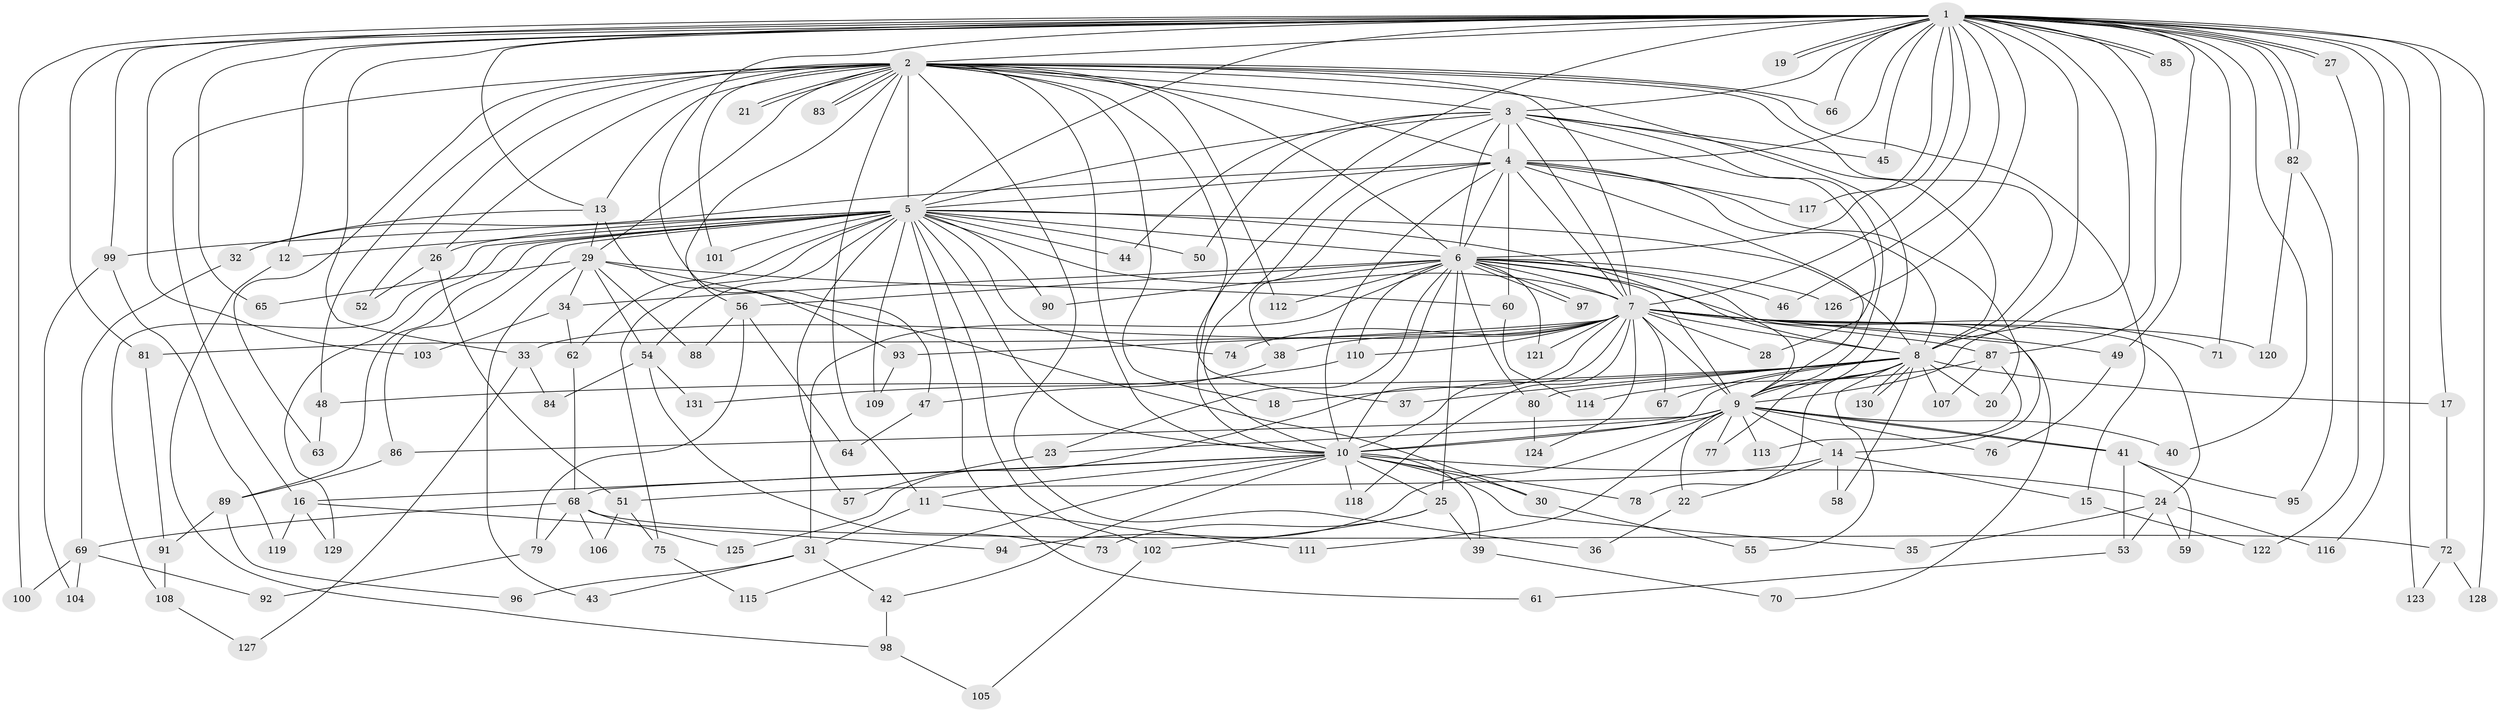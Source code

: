 // coarse degree distribution, {36: 0.015384615384615385, 23: 0.015384615384615385, 10: 0.03076923076923077, 21: 0.03076923076923077, 28: 0.015384615384615385, 14: 0.015384615384615385, 4: 0.1076923076923077, 3: 0.15384615384615385, 5: 0.03076923076923077, 2: 0.5384615384615384, 1: 0.03076923076923077, 11: 0.015384615384615385}
// Generated by graph-tools (version 1.1) at 2025/17/03/04/25 18:17:16]
// undirected, 131 vertices, 287 edges
graph export_dot {
graph [start="1"]
  node [color=gray90,style=filled];
  1;
  2;
  3;
  4;
  5;
  6;
  7;
  8;
  9;
  10;
  11;
  12;
  13;
  14;
  15;
  16;
  17;
  18;
  19;
  20;
  21;
  22;
  23;
  24;
  25;
  26;
  27;
  28;
  29;
  30;
  31;
  32;
  33;
  34;
  35;
  36;
  37;
  38;
  39;
  40;
  41;
  42;
  43;
  44;
  45;
  46;
  47;
  48;
  49;
  50;
  51;
  52;
  53;
  54;
  55;
  56;
  57;
  58;
  59;
  60;
  61;
  62;
  63;
  64;
  65;
  66;
  67;
  68;
  69;
  70;
  71;
  72;
  73;
  74;
  75;
  76;
  77;
  78;
  79;
  80;
  81;
  82;
  83;
  84;
  85;
  86;
  87;
  88;
  89;
  90;
  91;
  92;
  93;
  94;
  95;
  96;
  97;
  98;
  99;
  100;
  101;
  102;
  103;
  104;
  105;
  106;
  107;
  108;
  109;
  110;
  111;
  112;
  113;
  114;
  115;
  116;
  117;
  118;
  119;
  120;
  121;
  122;
  123;
  124;
  125;
  126;
  127;
  128;
  129;
  130;
  131;
  1 -- 2;
  1 -- 3;
  1 -- 4;
  1 -- 5;
  1 -- 6;
  1 -- 7;
  1 -- 8;
  1 -- 9;
  1 -- 10;
  1 -- 12;
  1 -- 13;
  1 -- 17;
  1 -- 19;
  1 -- 19;
  1 -- 27;
  1 -- 27;
  1 -- 33;
  1 -- 40;
  1 -- 45;
  1 -- 46;
  1 -- 47;
  1 -- 49;
  1 -- 65;
  1 -- 66;
  1 -- 71;
  1 -- 81;
  1 -- 82;
  1 -- 82;
  1 -- 85;
  1 -- 85;
  1 -- 87;
  1 -- 99;
  1 -- 100;
  1 -- 103;
  1 -- 116;
  1 -- 117;
  1 -- 123;
  1 -- 126;
  1 -- 128;
  2 -- 3;
  2 -- 4;
  2 -- 5;
  2 -- 6;
  2 -- 7;
  2 -- 8;
  2 -- 9;
  2 -- 10;
  2 -- 11;
  2 -- 13;
  2 -- 15;
  2 -- 16;
  2 -- 18;
  2 -- 21;
  2 -- 21;
  2 -- 26;
  2 -- 29;
  2 -- 36;
  2 -- 37;
  2 -- 48;
  2 -- 52;
  2 -- 56;
  2 -- 63;
  2 -- 66;
  2 -- 83;
  2 -- 83;
  2 -- 101;
  2 -- 112;
  3 -- 4;
  3 -- 5;
  3 -- 6;
  3 -- 7;
  3 -- 8;
  3 -- 9;
  3 -- 10;
  3 -- 28;
  3 -- 44;
  3 -- 45;
  3 -- 50;
  4 -- 5;
  4 -- 6;
  4 -- 7;
  4 -- 8;
  4 -- 9;
  4 -- 10;
  4 -- 20;
  4 -- 32;
  4 -- 38;
  4 -- 60;
  4 -- 117;
  5 -- 6;
  5 -- 7;
  5 -- 8;
  5 -- 9;
  5 -- 10;
  5 -- 12;
  5 -- 26;
  5 -- 44;
  5 -- 50;
  5 -- 54;
  5 -- 57;
  5 -- 61;
  5 -- 62;
  5 -- 74;
  5 -- 75;
  5 -- 86;
  5 -- 89;
  5 -- 90;
  5 -- 99;
  5 -- 101;
  5 -- 102;
  5 -- 108;
  5 -- 109;
  5 -- 129;
  6 -- 7;
  6 -- 8;
  6 -- 9;
  6 -- 10;
  6 -- 14;
  6 -- 23;
  6 -- 25;
  6 -- 31;
  6 -- 34;
  6 -- 46;
  6 -- 56;
  6 -- 80;
  6 -- 90;
  6 -- 97;
  6 -- 97;
  6 -- 110;
  6 -- 112;
  6 -- 121;
  6 -- 126;
  7 -- 8;
  7 -- 9;
  7 -- 10;
  7 -- 24;
  7 -- 28;
  7 -- 33;
  7 -- 38;
  7 -- 49;
  7 -- 67;
  7 -- 70;
  7 -- 71;
  7 -- 74;
  7 -- 81;
  7 -- 87;
  7 -- 93;
  7 -- 110;
  7 -- 118;
  7 -- 120;
  7 -- 121;
  7 -- 124;
  7 -- 125;
  8 -- 9;
  8 -- 10;
  8 -- 17;
  8 -- 18;
  8 -- 20;
  8 -- 37;
  8 -- 48;
  8 -- 55;
  8 -- 58;
  8 -- 67;
  8 -- 77;
  8 -- 78;
  8 -- 80;
  8 -- 107;
  8 -- 130;
  8 -- 130;
  9 -- 10;
  9 -- 14;
  9 -- 22;
  9 -- 23;
  9 -- 40;
  9 -- 41;
  9 -- 41;
  9 -- 76;
  9 -- 77;
  9 -- 86;
  9 -- 94;
  9 -- 111;
  9 -- 113;
  10 -- 11;
  10 -- 16;
  10 -- 24;
  10 -- 25;
  10 -- 30;
  10 -- 35;
  10 -- 39;
  10 -- 42;
  10 -- 68;
  10 -- 78;
  10 -- 115;
  10 -- 118;
  11 -- 31;
  11 -- 111;
  12 -- 98;
  13 -- 29;
  13 -- 32;
  13 -- 93;
  14 -- 15;
  14 -- 22;
  14 -- 51;
  14 -- 58;
  15 -- 122;
  16 -- 94;
  16 -- 119;
  16 -- 129;
  17 -- 72;
  22 -- 36;
  23 -- 57;
  24 -- 35;
  24 -- 53;
  24 -- 59;
  24 -- 116;
  25 -- 39;
  25 -- 73;
  25 -- 102;
  26 -- 51;
  26 -- 52;
  27 -- 122;
  29 -- 30;
  29 -- 34;
  29 -- 43;
  29 -- 54;
  29 -- 60;
  29 -- 65;
  29 -- 88;
  30 -- 55;
  31 -- 42;
  31 -- 43;
  31 -- 96;
  32 -- 69;
  33 -- 84;
  33 -- 127;
  34 -- 62;
  34 -- 103;
  38 -- 47;
  39 -- 70;
  41 -- 53;
  41 -- 59;
  41 -- 95;
  42 -- 98;
  47 -- 64;
  48 -- 63;
  49 -- 76;
  51 -- 75;
  51 -- 106;
  53 -- 61;
  54 -- 73;
  54 -- 84;
  54 -- 131;
  56 -- 64;
  56 -- 79;
  56 -- 88;
  60 -- 114;
  62 -- 68;
  68 -- 69;
  68 -- 72;
  68 -- 79;
  68 -- 106;
  68 -- 125;
  69 -- 92;
  69 -- 100;
  69 -- 104;
  72 -- 123;
  72 -- 128;
  75 -- 115;
  79 -- 92;
  80 -- 124;
  81 -- 91;
  82 -- 95;
  82 -- 120;
  86 -- 89;
  87 -- 107;
  87 -- 113;
  87 -- 114;
  89 -- 91;
  89 -- 96;
  91 -- 108;
  93 -- 109;
  98 -- 105;
  99 -- 104;
  99 -- 119;
  102 -- 105;
  108 -- 127;
  110 -- 131;
}
